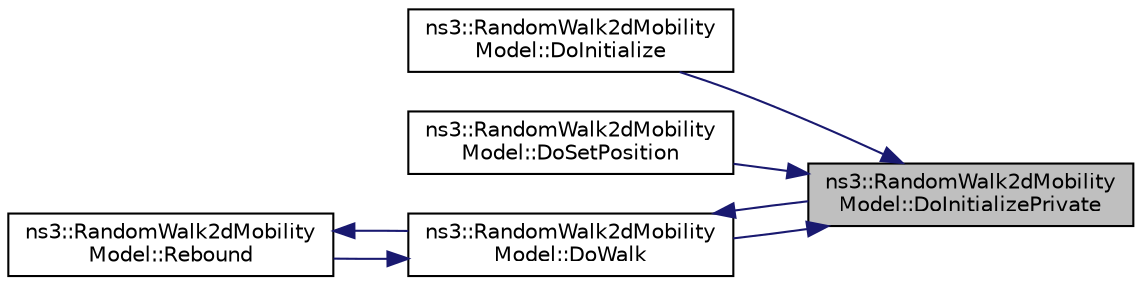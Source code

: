 digraph "ns3::RandomWalk2dMobilityModel::DoInitializePrivate"
{
 // LATEX_PDF_SIZE
  edge [fontname="Helvetica",fontsize="10",labelfontname="Helvetica",labelfontsize="10"];
  node [fontname="Helvetica",fontsize="10",shape=record];
  rankdir="RL";
  Node1 [label="ns3::RandomWalk2dMobility\lModel::DoInitializePrivate",height=0.2,width=0.4,color="black", fillcolor="grey75", style="filled", fontcolor="black",tooltip="Perform initialization of the object before MobilityModel::DoInitialize ()"];
  Node1 -> Node2 [dir="back",color="midnightblue",fontsize="10",style="solid",fontname="Helvetica"];
  Node2 [label="ns3::RandomWalk2dMobility\lModel::DoInitialize",height=0.2,width=0.4,color="black", fillcolor="white", style="filled",URL="$classns3_1_1_random_walk2d_mobility_model.html#a3b8cbd84a8f2e5aced56a37f338369b7",tooltip="Initialize() implementation."];
  Node1 -> Node3 [dir="back",color="midnightblue",fontsize="10",style="solid",fontname="Helvetica"];
  Node3 [label="ns3::RandomWalk2dMobility\lModel::DoSetPosition",height=0.2,width=0.4,color="black", fillcolor="white", style="filled",URL="$classns3_1_1_random_walk2d_mobility_model.html#a208225b18028947d3153166926fe6811",tooltip=" "];
  Node1 -> Node4 [dir="back",color="midnightblue",fontsize="10",style="solid",fontname="Helvetica"];
  Node4 [label="ns3::RandomWalk2dMobility\lModel::DoWalk",height=0.2,width=0.4,color="black", fillcolor="white", style="filled",URL="$classns3_1_1_random_walk2d_mobility_model.html#a7264a6530d2c8d2ecef04eda098db5d4",tooltip="Walk according to position and velocity, until distance is reached, time is reached,..."];
  Node4 -> Node1 [dir="back",color="midnightblue",fontsize="10",style="solid",fontname="Helvetica"];
  Node4 -> Node5 [dir="back",color="midnightblue",fontsize="10",style="solid",fontname="Helvetica"];
  Node5 [label="ns3::RandomWalk2dMobility\lModel::Rebound",height=0.2,width=0.4,color="black", fillcolor="white", style="filled",URL="$classns3_1_1_random_walk2d_mobility_model.html#a8cf0179f7646fec7c7f167e00ceb7691",tooltip="Performs the rebound of the node if it reaches a boundary."];
  Node5 -> Node4 [dir="back",color="midnightblue",fontsize="10",style="solid",fontname="Helvetica"];
}
